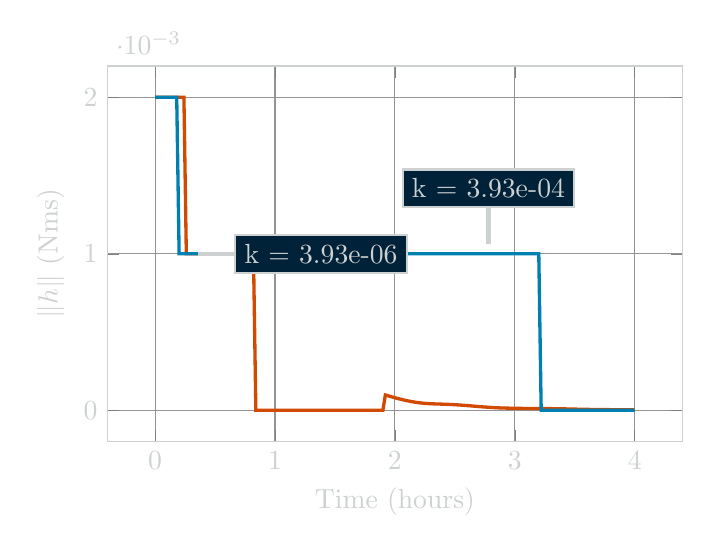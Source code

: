 % Recommended preamble:
\begin{tikzpicture}
\begin{axis}[grid style={color={rgb,1:red,0.58;green,0.58;blue,0.58}}, label style={color={rgb,1:red,0.804;green,0.82;blue,0.82}}, tick label style={color={rgb,1:red,0.804;green,0.82;blue,0.82}}, axis line style={color={rgb,1:red,0.804;green,0.82;blue,0.82}}, xmajorgrids, ymajorgrids, height={2.5in}, width={3.5in}, xlabel={Time (hours)}, ylabel={$\|h\|$ (Nms)}, legend pos={north east}, title={{\rule{0pt}{1pt}}}]
    \addplot+[no marks, very thick, style={solid}, color={rgb,1:red,0.82;green,0.29;blue,0.0}, opacity={1.0}]
        coordinates {
            (0.0,0.002)
            (0.02,0.002)
            (0.04,0.002)
            (0.06,0.002)
            (0.08,0.002)
            (0.1,0.002)
            (0.12,0.002)
            (0.14,0.002)
            (0.16,0.002)
            (0.18,0.002)
            (0.2,0.002)
            (0.22,0.002)
            (0.24,0.002)
            (0.26,0.001)
            (0.28,0.001)
            (0.3,0.001)
            (0.32,0.001)
            (0.34,0.001)
            (0.36,0.001)
            (0.38,0.001)
            (0.4,0.001)
            (0.42,0.001)
            (0.44,0.001)
            (0.46,0.001)
            (0.48,0.001)
            (0.5,0.001)
            (0.52,0.001)
            (0.54,0.001)
            (0.56,0.001)
            (0.58,0.001)
            (0.6,0.001)
            (0.62,0.001)
            (0.64,0.001)
            (0.66,0.001)
            (0.68,0.001)
            (0.7,0.001)
            (0.72,0.001)
            (0.74,0.001)
            (0.76,0.001)
            (0.78,0.001)
            (0.8,0.001)
            (0.82,0.001)
            (0.84,0.0)
            (0.86,0.0)
            (0.88,0.0)
            (0.9,0.0)
            (0.92,0.0)
            (0.94,0.0)
            (0.96,0.0)
            (0.98,0.0)
            (1.0,0.0)
            (1.02,0.0)
            (1.04,0.0)
            (1.06,0.0)
            (1.08,0.0)
            (1.1,0.0)
            (1.12,0.0)
            (1.14,0.0)
            (1.16,0.0)
            (1.18,0.0)
            (1.2,0.0)
            (1.22,0.0)
            (1.24,0.0)
            (1.26,0.0)
            (1.28,0.0)
            (1.3,0.0)
            (1.32,0.0)
            (1.34,0.0)
            (1.36,0.0)
            (1.38,0.0)
            (1.4,0.0)
            (1.42,0.0)
            (1.44,0.0)
            (1.46,0.0)
            (1.48,0.0)
            (1.5,0.0)
            (1.52,0.0)
            (1.54,0.0)
            (1.56,0.0)
            (1.58,0.0)
            (1.6,0.0)
            (1.62,0.0)
            (1.64,0.0)
            (1.66,0.0)
            (1.68,0.0)
            (1.7,0.0)
            (1.72,0.0)
            (1.74,0.0)
            (1.76,0.0)
            (1.78,0.0)
            (1.8,0.0)
            (1.82,0.0)
            (1.84,0.0)
            (1.86,0.0)
            (1.88,0.0)
            (1.9,0.0)
            (1.92,9.78e-5)
            (1.94,9.316e-5)
            (1.96,8.856e-5)
            (1.98,8.409e-5)
            (2.0,7.975e-5)
            (2.02,7.561e-5)
            (2.04,7.164e-5)
            (2.06,6.787e-5)
            (2.08,6.433e-5)
            (2.1,6.099e-5)
            (2.12,5.788e-5)
            (2.14,5.502e-5)
            (2.16,5.237e-5)
            (2.18,4.997e-5)
            (2.2,4.79e-5)
            (2.22,4.612e-5)
            (2.24,4.453e-5)
            (2.26,4.322e-5)
            (2.28,4.227e-5)
            (2.3,4.147e-5)
            (2.32,4.071e-5)
            (2.34,4.012e-5)
            (2.36,3.969e-5)
            (2.38,3.919e-5)
            (2.4,3.858e-5)
            (2.42,3.803e-5)
            (2.44,3.751e-5)
            (2.46,3.683e-5)
            (2.48,3.595e-5)
            (2.5,3.505e-5)
            (2.52,3.422e-5)
            (2.54,3.331e-5)
            (2.56,3.221e-5)
            (2.58,3.097e-5)
            (2.6,2.973e-5)
            (2.62,2.855e-5)
            (2.64,2.735e-5)
            (2.66,2.608e-5)
            (2.68,2.475e-5)
            (2.7,2.343e-5)
            (2.72,2.219e-5)
            (2.74,2.102e-5)
            (2.76,1.992e-5)
            (2.78,1.887e-5)
            (2.8,1.788e-5)
            (2.82,1.695e-5)
            (2.84,1.609e-5)
            (2.86,1.533e-5)
            (2.88,1.468e-5)
            (2.9,1.414e-5)
            (2.92,1.37e-5)
            (2.94,1.333e-5)
            (2.96,1.302e-5)
            (2.98,1.274e-5)
            (3.0,1.246e-5)
            (3.02,1.218e-5)
            (3.04,1.191e-5)
            (3.06,1.165e-5)
            (3.08,1.142e-5)
            (3.1,1.125e-5)
            (3.12,1.114e-5)
            (3.14,1.107e-5)
            (3.16,1.103e-5)
            (3.18,1.097e-5)
            (3.2,1.088e-5)
            (3.22,1.075e-5)
            (3.24,1.059e-5)
            (3.26,1.041e-5)
            (3.28,1.022e-5)
            (3.3,1.004e-5)
            (3.32,9.855e-6)
            (3.34,9.662e-6)
            (3.36,9.445e-6)
            (3.38,9.192e-6)
            (3.4,8.896e-6)
            (3.42,8.563e-6)
            (3.44,8.204e-6)
            (3.46,7.832e-6)
            (3.48,7.46e-6)
            (3.5,7.098e-6)
            (3.52,6.751e-6)
            (3.54,6.421e-6)
            (3.56,6.107e-6)
            (3.58,5.808e-6)
            (3.6,5.521e-6)
            (3.62,5.245e-6)
            (3.64,4.981e-6)
            (3.66,4.729e-6)
            (3.68,4.492e-6)
            (3.7,4.271e-6)
            (3.72,4.07e-6)
            (3.74,3.892e-6)
            (3.76,3.741e-6)
            (3.78,3.618e-6)
            (3.8,3.524e-6)
            (3.82,3.454e-6)
            (3.84,3.403e-6)
            (3.86,3.363e-6)
            (3.88,3.328e-6)
            (3.9,3.292e-6)
            (3.92,3.253e-6)
            (3.94,3.208e-6)
            (3.96,3.159e-6)
            (3.98,3.107e-6)
            (4.0,3.055e-6)
        }
        ;
    \addplot+[no marks, very thick, style={solid}, color={rgb,1:red,0.0;green,0.498;blue,0.694}, opacity={1.0}]
        coordinates {
            (0.0,0.002)
            (0.02,0.002)
            (0.04,0.002)
            (0.06,0.002)
            (0.08,0.002)
            (0.1,0.002)
            (0.12,0.002)
            (0.14,0.002)
            (0.16,0.002)
            (0.18,0.002)
            (0.2,0.001)
            (0.22,0.001)
            (0.24,0.001)
            (0.26,0.001)
            (0.28,0.001)
            (0.3,0.001)
            (0.32,0.001)
            (0.34,0.001)
            (0.36,0.001)
            (0.38,0.001)
            (0.4,0.001)
            (0.42,0.001)
            (0.44,0.001)
            (0.46,0.001)
            (0.48,0.001)
            (0.5,0.001)
            (0.52,0.001)
            (0.54,0.001)
            (0.56,0.001)
            (0.58,0.001)
            (0.6,0.001)
            (0.62,0.001)
            (0.64,0.001)
            (0.66,0.001)
            (0.68,0.001)
            (0.7,0.001)
            (0.72,0.001)
            (0.74,0.001)
            (0.76,0.001)
            (0.78,0.001)
            (0.8,0.001)
            (0.82,0.001)
            (0.84,0.001)
            (0.86,0.001)
            (0.88,0.001)
            (0.9,0.001)
            (0.92,0.001)
            (0.94,0.001)
            (0.96,0.001)
            (0.98,0.001)
            (1.0,0.001)
            (1.02,0.001)
            (1.04,0.001)
            (1.06,0.001)
            (1.08,0.001)
            (1.1,0.001)
            (1.12,0.001)
            (1.14,0.001)
            (1.16,0.001)
            (1.18,0.001)
            (1.2,0.001)
            (1.22,0.001)
            (1.24,0.001)
            (1.26,0.001)
            (1.28,0.001)
            (1.3,0.001)
            (1.32,0.001)
            (1.34,0.001)
            (1.36,0.001)
            (1.38,0.001)
            (1.4,0.001)
            (1.42,0.001)
            (1.44,0.001)
            (1.46,0.001)
            (1.48,0.001)
            (1.5,0.001)
            (1.52,0.001)
            (1.54,0.001)
            (1.56,0.001)
            (1.58,0.001)
            (1.6,0.001)
            (1.62,0.001)
            (1.64,0.001)
            (1.66,0.001)
            (1.68,0.001)
            (1.7,0.001)
            (1.72,0.001)
            (1.74,0.001)
            (1.76,0.001)
            (1.78,0.001)
            (1.8,0.001)
            (1.82,0.001)
            (1.84,0.001)
            (1.86,0.001)
            (1.88,0.001)
            (1.9,0.001)
            (1.92,0.001)
            (1.94,0.001)
            (1.96,0.001)
            (1.98,0.001)
            (2.0,0.001)
            (2.02,0.001)
            (2.04,0.001)
            (2.06,0.001)
            (2.08,0.001)
            (2.1,0.001)
            (2.12,0.001)
            (2.14,0.001)
            (2.16,0.001)
            (2.18,0.001)
            (2.2,0.001)
            (2.22,0.001)
            (2.24,0.001)
            (2.26,0.001)
            (2.28,0.001)
            (2.3,0.001)
            (2.32,0.001)
            (2.34,0.001)
            (2.36,0.001)
            (2.38,0.001)
            (2.4,0.001)
            (2.42,0.001)
            (2.44,0.001)
            (2.46,0.001)
            (2.48,0.001)
            (2.5,0.001)
            (2.52,0.001)
            (2.54,0.001)
            (2.56,0.001)
            (2.58,0.001)
            (2.6,0.001)
            (2.62,0.001)
            (2.64,0.001)
            (2.66,0.001)
            (2.68,0.001)
            (2.7,0.001)
            (2.72,0.001)
            (2.74,0.001)
            (2.76,0.001)
            (2.78,0.001)
            (2.8,0.001)
            (2.82,0.001)
            (2.84,0.001)
            (2.86,0.001)
            (2.88,0.001)
            (2.9,0.001)
            (2.92,0.001)
            (2.94,0.001)
            (2.96,0.001)
            (2.98,0.001)
            (3.0,0.001)
            (3.02,0.001)
            (3.04,0.001)
            (3.06,0.001)
            (3.08,0.001)
            (3.1,0.001)
            (3.12,0.001)
            (3.14,0.001)
            (3.16,0.001)
            (3.18,0.001)
            (3.2,0.001)
            (3.22,0.0)
            (3.24,0.0)
            (3.26,0.0)
            (3.28,0.0)
            (3.3,0.0)
            (3.32,0.0)
            (3.34,0.0)
            (3.36,0.0)
            (3.38,0.0)
            (3.4,0.0)
            (3.42,0.0)
            (3.44,0.0)
            (3.46,0.0)
            (3.48,0.0)
            (3.5,0.0)
            (3.52,0.0)
            (3.54,0.0)
            (3.56,0.0)
            (3.58,0.0)
            (3.6,0.0)
            (3.62,0.0)
            (3.64,0.0)
            (3.66,0.0)
            (3.68,0.0)
            (3.7,0.0)
            (3.72,0.0)
            (3.74,0.0)
            (3.76,0.0)
            (3.78,0.0)
            (3.8,0.0)
            (3.82,0.0)
            (3.84,0.0)
            (3.86,0.0)
            (3.88,0.0)
            (3.9,0.0)
            (3.92,0.0)
            (3.94,0.0)
            (3.96,0.0)
            (3.98,0.0)
            (4.0,0.0)
        }
        ;
    \node 
    [pin={[thick,pin edge={draw={rgb,1:red,0.804;green,0.82;blue,0.82},ultra thick},text={rgb,1:red,0.804;green,0.82;blue,0.82}, fill={rgb,1:red,0.0;green,0.133;blue,0.224}, draw={rgb,1:red,0.804;green,0.82;blue,0.82}]right:k = 3.93e-06}]  at 
    (0.28,0.001)
    {};
    \node 
    [pin={[thick,pin edge={draw={rgb,1:red,0.804;green,0.82;blue,0.82},ultra thick},text={rgb,1:red,0.804;green,0.82;blue,0.82}, fill={rgb,1:red,0.0;green,0.133;blue,0.224}, draw={rgb,1:red,0.804;green,0.82;blue,0.82}]above:k = 3.93e-04}]  at 
    (2.78,0.001)
    {};
\end{axis}
\end{tikzpicture}
